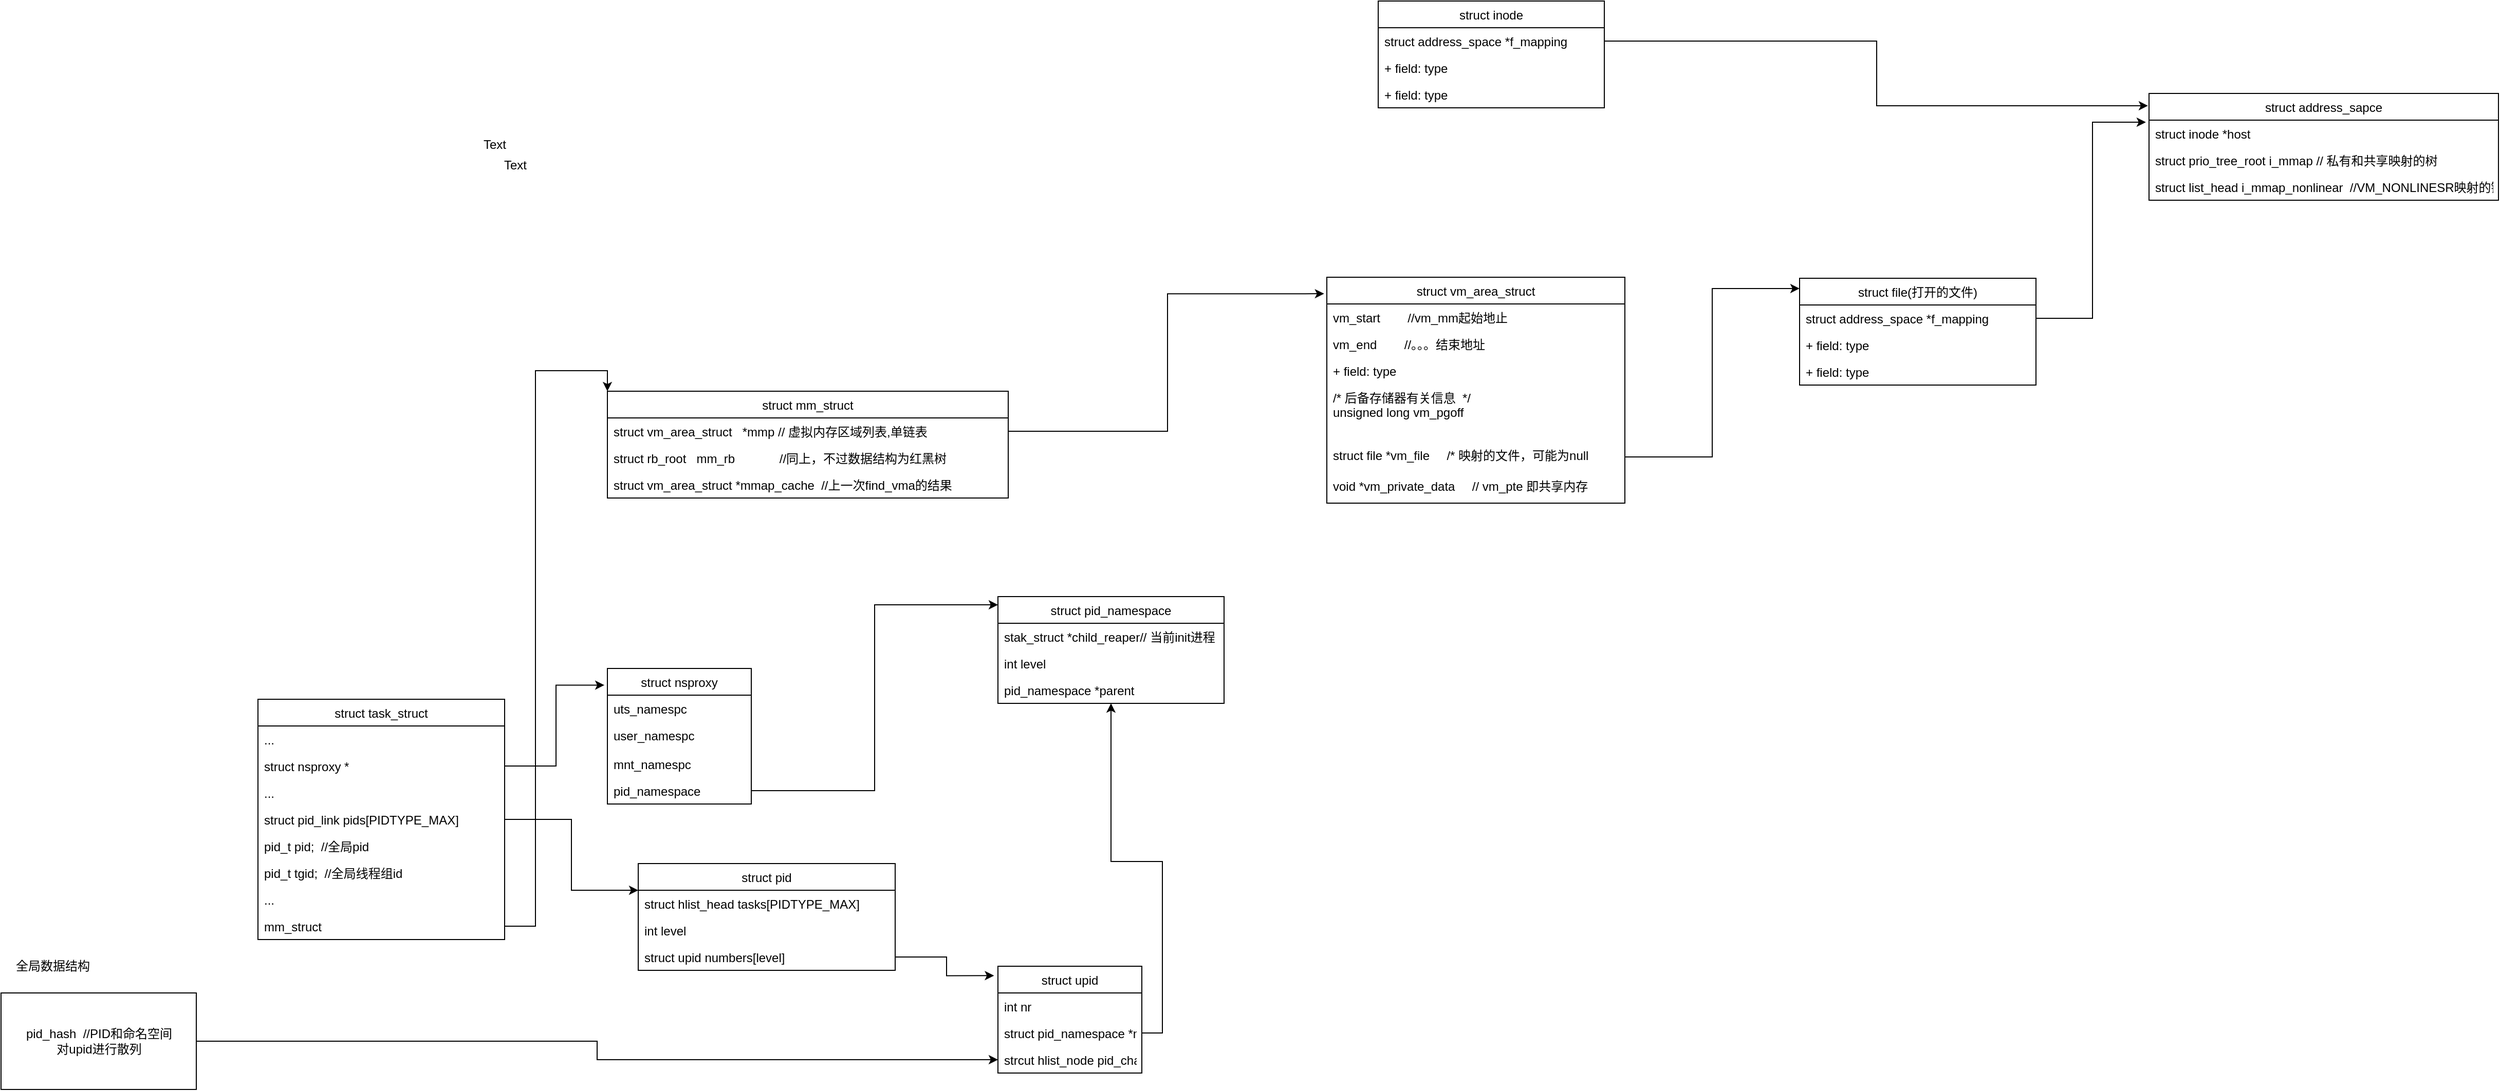 <mxfile version="13.9.7" type="github">
  <diagram id="C5RBs43oDa-KdzZeNtuy" name="Page-1">
    <mxGraphModel dx="1026" dy="5220" grid="1" gridSize="10" guides="1" tooltips="1" connect="1" arrows="1" fold="1" page="1" pageScale="1" pageWidth="3300" pageHeight="4681" math="0" shadow="0">
      <root>
        <mxCell id="WIyWlLk6GJQsqaUBKTNV-0" />
        <mxCell id="WIyWlLk6GJQsqaUBKTNV-1" parent="WIyWlLk6GJQsqaUBKTNV-0" />
        <mxCell id="dKDr6FrgK2aE0evOxe14-29" value="struct nsproxy" style="swimlane;fontStyle=0;childLayout=stackLayout;horizontal=1;startSize=26;fillColor=none;horizontalStack=0;resizeParent=1;resizeParentMax=0;resizeLast=0;collapsible=1;marginBottom=0;" parent="WIyWlLk6GJQsqaUBKTNV-1" vertex="1">
          <mxGeometry x="640" y="360" width="140" height="132" as="geometry" />
        </mxCell>
        <mxCell id="dKDr6FrgK2aE0evOxe14-30" value="uts_namespc" style="text;strokeColor=none;fillColor=none;align=left;verticalAlign=top;spacingLeft=4;spacingRight=4;overflow=hidden;rotatable=0;points=[[0,0.5],[1,0.5]];portConstraint=eastwest;" parent="dKDr6FrgK2aE0evOxe14-29" vertex="1">
          <mxGeometry y="26" width="140" height="26" as="geometry" />
        </mxCell>
        <mxCell id="dKDr6FrgK2aE0evOxe14-31" value="user_namespc" style="text;strokeColor=none;fillColor=none;align=left;verticalAlign=top;spacingLeft=4;spacingRight=4;overflow=hidden;rotatable=0;points=[[0,0.5],[1,0.5]];portConstraint=eastwest;" parent="dKDr6FrgK2aE0evOxe14-29" vertex="1">
          <mxGeometry y="52" width="140" height="28" as="geometry" />
        </mxCell>
        <mxCell id="dKDr6FrgK2aE0evOxe14-32" value="mnt_namespc" style="text;strokeColor=none;fillColor=none;align=left;verticalAlign=top;spacingLeft=4;spacingRight=4;overflow=hidden;rotatable=0;points=[[0,0.5],[1,0.5]];portConstraint=eastwest;" parent="dKDr6FrgK2aE0evOxe14-29" vertex="1">
          <mxGeometry y="80" width="140" height="26" as="geometry" />
        </mxCell>
        <mxCell id="dKDr6FrgK2aE0evOxe14-57" value="pid_namespace" style="text;strokeColor=none;fillColor=none;align=left;verticalAlign=top;spacingLeft=4;spacingRight=4;overflow=hidden;rotatable=0;points=[[0,0.5],[1,0.5]];portConstraint=eastwest;" parent="dKDr6FrgK2aE0evOxe14-29" vertex="1">
          <mxGeometry y="106" width="140" height="26" as="geometry" />
        </mxCell>
        <mxCell id="dKDr6FrgK2aE0evOxe14-36" value="struct task_struct" style="swimlane;fontStyle=0;childLayout=stackLayout;horizontal=1;startSize=26;fillColor=none;horizontalStack=0;resizeParent=1;resizeParentMax=0;resizeLast=0;collapsible=1;marginBottom=0;" parent="WIyWlLk6GJQsqaUBKTNV-1" vertex="1">
          <mxGeometry x="300" y="390" width="240" height="234" as="geometry" />
        </mxCell>
        <mxCell id="dKDr6FrgK2aE0evOxe14-37" value="..." style="text;strokeColor=none;fillColor=none;align=left;verticalAlign=top;spacingLeft=4;spacingRight=4;overflow=hidden;rotatable=0;points=[[0,0.5],[1,0.5]];portConstraint=eastwest;" parent="dKDr6FrgK2aE0evOxe14-36" vertex="1">
          <mxGeometry y="26" width="240" height="26" as="geometry" />
        </mxCell>
        <mxCell id="dKDr6FrgK2aE0evOxe14-38" value="struct nsproxy *" style="text;strokeColor=none;fillColor=none;align=left;verticalAlign=top;spacingLeft=4;spacingRight=4;overflow=hidden;rotatable=0;points=[[0,0.5],[1,0.5]];portConstraint=eastwest;" parent="dKDr6FrgK2aE0evOxe14-36" vertex="1">
          <mxGeometry y="52" width="240" height="26" as="geometry" />
        </mxCell>
        <mxCell id="dKDr6FrgK2aE0evOxe14-42" value="..." style="text;strokeColor=none;fillColor=none;align=left;verticalAlign=top;spacingLeft=4;spacingRight=4;overflow=hidden;rotatable=0;points=[[0,0.5],[1,0.5]];portConstraint=eastwest;" parent="dKDr6FrgK2aE0evOxe14-36" vertex="1">
          <mxGeometry y="78" width="240" height="26" as="geometry" />
        </mxCell>
        <mxCell id="dKDr6FrgK2aE0evOxe14-43" value="struct pid_link pids[PIDTYPE_MAX]" style="text;strokeColor=none;fillColor=none;align=left;verticalAlign=top;spacingLeft=4;spacingRight=4;overflow=hidden;rotatable=0;points=[[0,0.5],[1,0.5]];portConstraint=eastwest;" parent="dKDr6FrgK2aE0evOxe14-36" vertex="1">
          <mxGeometry y="104" width="240" height="26" as="geometry" />
        </mxCell>
        <mxCell id="dKDr6FrgK2aE0evOxe14-45" value="pid_t pid;  //全局pid" style="text;strokeColor=none;fillColor=none;align=left;verticalAlign=top;spacingLeft=4;spacingRight=4;overflow=hidden;rotatable=0;points=[[0,0.5],[1,0.5]];portConstraint=eastwest;" parent="dKDr6FrgK2aE0evOxe14-36" vertex="1">
          <mxGeometry y="130" width="240" height="26" as="geometry" />
        </mxCell>
        <mxCell id="dKDr6FrgK2aE0evOxe14-44" value="pid_t tgid;  //全局线程组id" style="text;strokeColor=none;fillColor=none;align=left;verticalAlign=top;spacingLeft=4;spacingRight=4;overflow=hidden;rotatable=0;points=[[0,0.5],[1,0.5]];portConstraint=eastwest;" parent="dKDr6FrgK2aE0evOxe14-36" vertex="1">
          <mxGeometry y="156" width="240" height="26" as="geometry" />
        </mxCell>
        <mxCell id="RFTl1F0F4lwMHIRzqbBX-0" value="..." style="text;strokeColor=none;fillColor=none;align=left;verticalAlign=top;spacingLeft=4;spacingRight=4;overflow=hidden;rotatable=0;points=[[0,0.5],[1,0.5]];portConstraint=eastwest;" vertex="1" parent="dKDr6FrgK2aE0evOxe14-36">
          <mxGeometry y="182" width="240" height="26" as="geometry" />
        </mxCell>
        <mxCell id="dKDr6FrgK2aE0evOxe14-39" value="mm_struct" style="text;strokeColor=none;fillColor=none;align=left;verticalAlign=top;spacingLeft=4;spacingRight=4;overflow=hidden;rotatable=0;points=[[0,0.5],[1,0.5]];portConstraint=eastwest;" parent="dKDr6FrgK2aE0evOxe14-36" vertex="1">
          <mxGeometry y="208" width="240" height="26" as="geometry" />
        </mxCell>
        <mxCell id="dKDr6FrgK2aE0evOxe14-40" style="edgeStyle=orthogonalEdgeStyle;rounded=0;orthogonalLoop=1;jettySize=auto;html=1;exitX=1;exitY=0.5;exitDx=0;exitDy=0;entryX=-0.021;entryY=0.123;entryDx=0;entryDy=0;entryPerimeter=0;" parent="WIyWlLk6GJQsqaUBKTNV-1" source="dKDr6FrgK2aE0evOxe14-38" target="dKDr6FrgK2aE0evOxe14-29" edge="1">
          <mxGeometry relative="1" as="geometry" />
        </mxCell>
        <mxCell id="dKDr6FrgK2aE0evOxe14-46" value="struct pid" style="swimlane;fontStyle=0;childLayout=stackLayout;horizontal=1;startSize=26;fillColor=none;horizontalStack=0;resizeParent=1;resizeParentMax=0;resizeLast=0;collapsible=1;marginBottom=0;" parent="WIyWlLk6GJQsqaUBKTNV-1" vertex="1">
          <mxGeometry x="670" y="550" width="250" height="104" as="geometry" />
        </mxCell>
        <mxCell id="dKDr6FrgK2aE0evOxe14-48" value="struct hlist_head tasks[PIDTYPE_MAX]&#xa;" style="text;strokeColor=none;fillColor=none;align=left;verticalAlign=top;spacingLeft=4;spacingRight=4;overflow=hidden;rotatable=0;points=[[0,0.5],[1,0.5]];portConstraint=eastwest;" parent="dKDr6FrgK2aE0evOxe14-46" vertex="1">
          <mxGeometry y="26" width="250" height="26" as="geometry" />
        </mxCell>
        <mxCell id="dKDr6FrgK2aE0evOxe14-54" value="int level" style="text;strokeColor=none;fillColor=none;align=left;verticalAlign=top;spacingLeft=4;spacingRight=4;overflow=hidden;rotatable=0;points=[[0,0.5],[1,0.5]];portConstraint=eastwest;" parent="dKDr6FrgK2aE0evOxe14-46" vertex="1">
          <mxGeometry y="52" width="250" height="26" as="geometry" />
        </mxCell>
        <mxCell id="dKDr6FrgK2aE0evOxe14-49" value="struct upid numbers[level]" style="text;strokeColor=none;fillColor=none;align=left;verticalAlign=top;spacingLeft=4;spacingRight=4;overflow=hidden;rotatable=0;points=[[0,0.5],[1,0.5]];portConstraint=eastwest;" parent="dKDr6FrgK2aE0evOxe14-46" vertex="1">
          <mxGeometry y="78" width="250" height="26" as="geometry" />
        </mxCell>
        <mxCell id="dKDr6FrgK2aE0evOxe14-53" style="edgeStyle=orthogonalEdgeStyle;rounded=0;orthogonalLoop=1;jettySize=auto;html=1;exitX=1;exitY=0.5;exitDx=0;exitDy=0;entryX=0;entryY=0.25;entryDx=0;entryDy=0;" parent="WIyWlLk6GJQsqaUBKTNV-1" source="dKDr6FrgK2aE0evOxe14-43" target="dKDr6FrgK2aE0evOxe14-46" edge="1">
          <mxGeometry relative="1" as="geometry" />
        </mxCell>
        <mxCell id="dKDr6FrgK2aE0evOxe14-55" value="Text" style="text;html=1;align=center;verticalAlign=middle;resizable=0;points=[];autosize=1;" parent="WIyWlLk6GJQsqaUBKTNV-1" vertex="1">
          <mxGeometry x="530" y="-140" width="40" height="20" as="geometry" />
        </mxCell>
        <mxCell id="dKDr6FrgK2aE0evOxe14-56" value="Text" style="text;html=1;align=center;verticalAlign=middle;resizable=0;points=[];autosize=1;" parent="WIyWlLk6GJQsqaUBKTNV-1" vertex="1">
          <mxGeometry x="510" y="-160" width="40" height="20" as="geometry" />
        </mxCell>
        <mxCell id="dKDr6FrgK2aE0evOxe14-58" value="struct pid_namespace" style="swimlane;fontStyle=0;childLayout=stackLayout;horizontal=1;startSize=26;fillColor=none;horizontalStack=0;resizeParent=1;resizeParentMax=0;resizeLast=0;collapsible=1;marginBottom=0;" parent="WIyWlLk6GJQsqaUBKTNV-1" vertex="1">
          <mxGeometry x="1020" y="290" width="220" height="104" as="geometry" />
        </mxCell>
        <mxCell id="dKDr6FrgK2aE0evOxe14-59" value="stak_struct *child_reaper// 当前init进程" style="text;strokeColor=none;fillColor=none;align=left;verticalAlign=top;spacingLeft=4;spacingRight=4;overflow=hidden;rotatable=0;points=[[0,0.5],[1,0.5]];portConstraint=eastwest;" parent="dKDr6FrgK2aE0evOxe14-58" vertex="1">
          <mxGeometry y="26" width="220" height="26" as="geometry" />
        </mxCell>
        <mxCell id="dKDr6FrgK2aE0evOxe14-60" value="int level" style="text;strokeColor=none;fillColor=none;align=left;verticalAlign=top;spacingLeft=4;spacingRight=4;overflow=hidden;rotatable=0;points=[[0,0.5],[1,0.5]];portConstraint=eastwest;" parent="dKDr6FrgK2aE0evOxe14-58" vertex="1">
          <mxGeometry y="52" width="220" height="26" as="geometry" />
        </mxCell>
        <mxCell id="dKDr6FrgK2aE0evOxe14-61" value="pid_namespace *parent" style="text;strokeColor=none;fillColor=none;align=left;verticalAlign=top;spacingLeft=4;spacingRight=4;overflow=hidden;rotatable=0;points=[[0,0.5],[1,0.5]];portConstraint=eastwest;" parent="dKDr6FrgK2aE0evOxe14-58" vertex="1">
          <mxGeometry y="78" width="220" height="26" as="geometry" />
        </mxCell>
        <mxCell id="dKDr6FrgK2aE0evOxe14-63" style="edgeStyle=orthogonalEdgeStyle;rounded=0;orthogonalLoop=1;jettySize=auto;html=1;exitX=1;exitY=0.5;exitDx=0;exitDy=0;entryX=0;entryY=0.077;entryDx=0;entryDy=0;entryPerimeter=0;" parent="WIyWlLk6GJQsqaUBKTNV-1" source="dKDr6FrgK2aE0evOxe14-57" target="dKDr6FrgK2aE0evOxe14-58" edge="1">
          <mxGeometry relative="1" as="geometry" />
        </mxCell>
        <mxCell id="dKDr6FrgK2aE0evOxe14-64" value="struct upid" style="swimlane;fontStyle=0;childLayout=stackLayout;horizontal=1;startSize=26;fillColor=none;horizontalStack=0;resizeParent=1;resizeParentMax=0;resizeLast=0;collapsible=1;marginBottom=0;" parent="WIyWlLk6GJQsqaUBKTNV-1" vertex="1">
          <mxGeometry x="1020" y="650" width="140" height="104" as="geometry" />
        </mxCell>
        <mxCell id="dKDr6FrgK2aE0evOxe14-65" value="int nr" style="text;strokeColor=none;fillColor=none;align=left;verticalAlign=top;spacingLeft=4;spacingRight=4;overflow=hidden;rotatable=0;points=[[0,0.5],[1,0.5]];portConstraint=eastwest;" parent="dKDr6FrgK2aE0evOxe14-64" vertex="1">
          <mxGeometry y="26" width="140" height="26" as="geometry" />
        </mxCell>
        <mxCell id="dKDr6FrgK2aE0evOxe14-66" value="struct pid_namespace *ns" style="text;strokeColor=none;fillColor=none;align=left;verticalAlign=top;spacingLeft=4;spacingRight=4;overflow=hidden;rotatable=0;points=[[0,0.5],[1,0.5]];portConstraint=eastwest;" parent="dKDr6FrgK2aE0evOxe14-64" vertex="1">
          <mxGeometry y="52" width="140" height="26" as="geometry" />
        </mxCell>
        <mxCell id="dKDr6FrgK2aE0evOxe14-67" value="strcut hlist_node pid_chain" style="text;strokeColor=none;fillColor=none;align=left;verticalAlign=top;spacingLeft=4;spacingRight=4;overflow=hidden;rotatable=0;points=[[0,0.5],[1,0.5]];portConstraint=eastwest;" parent="dKDr6FrgK2aE0evOxe14-64" vertex="1">
          <mxGeometry y="78" width="140" height="26" as="geometry" />
        </mxCell>
        <mxCell id="dKDr6FrgK2aE0evOxe14-70" style="edgeStyle=orthogonalEdgeStyle;rounded=0;orthogonalLoop=1;jettySize=auto;html=1;exitX=1;exitY=0.5;exitDx=0;exitDy=0;" parent="WIyWlLk6GJQsqaUBKTNV-1" source="dKDr6FrgK2aE0evOxe14-66" target="dKDr6FrgK2aE0evOxe14-58" edge="1">
          <mxGeometry relative="1" as="geometry" />
        </mxCell>
        <mxCell id="dKDr6FrgK2aE0evOxe14-71" style="edgeStyle=orthogonalEdgeStyle;rounded=0;orthogonalLoop=1;jettySize=auto;html=1;exitX=1;exitY=0.5;exitDx=0;exitDy=0;entryX=-0.027;entryY=0.088;entryDx=0;entryDy=0;entryPerimeter=0;" parent="WIyWlLk6GJQsqaUBKTNV-1" source="dKDr6FrgK2aE0evOxe14-49" target="dKDr6FrgK2aE0evOxe14-64" edge="1">
          <mxGeometry relative="1" as="geometry" />
        </mxCell>
        <mxCell id="dKDr6FrgK2aE0evOxe14-73" style="edgeStyle=orthogonalEdgeStyle;rounded=0;orthogonalLoop=1;jettySize=auto;html=1;exitX=1;exitY=0.5;exitDx=0;exitDy=0;entryX=0;entryY=0.5;entryDx=0;entryDy=0;" parent="WIyWlLk6GJQsqaUBKTNV-1" source="dKDr6FrgK2aE0evOxe14-72" target="dKDr6FrgK2aE0evOxe14-67" edge="1">
          <mxGeometry relative="1" as="geometry" />
        </mxCell>
        <mxCell id="dKDr6FrgK2aE0evOxe14-72" value="pid_hash &amp;nbsp;//PID和命名空间&lt;br&gt;对upid进行散列" style="html=1;" parent="WIyWlLk6GJQsqaUBKTNV-1" vertex="1">
          <mxGeometry x="50" y="676" width="190" height="94" as="geometry" />
        </mxCell>
        <mxCell id="dKDr6FrgK2aE0evOxe14-74" value="全局数据结构" style="text;html=1;align=center;verticalAlign=middle;resizable=0;points=[];autosize=1;" parent="WIyWlLk6GJQsqaUBKTNV-1" vertex="1">
          <mxGeometry x="55" y="640" width="90" height="20" as="geometry" />
        </mxCell>
        <mxCell id="RFTl1F0F4lwMHIRzqbBX-1" value="struct mm_struct" style="swimlane;fontStyle=0;childLayout=stackLayout;horizontal=1;startSize=26;fillColor=none;horizontalStack=0;resizeParent=1;resizeParentMax=0;resizeLast=0;collapsible=1;marginBottom=0;" vertex="1" parent="WIyWlLk6GJQsqaUBKTNV-1">
          <mxGeometry x="640" y="90" width="390" height="104" as="geometry" />
        </mxCell>
        <mxCell id="RFTl1F0F4lwMHIRzqbBX-2" value="struct vm_area_struct   *mmp // 虚拟内存区域列表,单链表" style="text;strokeColor=none;fillColor=none;align=left;verticalAlign=top;spacingLeft=4;spacingRight=4;overflow=hidden;rotatable=0;points=[[0,0.5],[1,0.5]];portConstraint=eastwest;" vertex="1" parent="RFTl1F0F4lwMHIRzqbBX-1">
          <mxGeometry y="26" width="390" height="26" as="geometry" />
        </mxCell>
        <mxCell id="RFTl1F0F4lwMHIRzqbBX-3" value="struct rb_root   mm_rb             //同上，不过数据结构为红黑树" style="text;strokeColor=none;fillColor=none;align=left;verticalAlign=top;spacingLeft=4;spacingRight=4;overflow=hidden;rotatable=0;points=[[0,0.5],[1,0.5]];portConstraint=eastwest;" vertex="1" parent="RFTl1F0F4lwMHIRzqbBX-1">
          <mxGeometry y="52" width="390" height="26" as="geometry" />
        </mxCell>
        <mxCell id="RFTl1F0F4lwMHIRzqbBX-4" value="struct vm_area_struct *mmap_cache  //上一次find_vma的结果 " style="text;strokeColor=none;fillColor=none;align=left;verticalAlign=top;spacingLeft=4;spacingRight=4;overflow=hidden;rotatable=0;points=[[0,0.5],[1,0.5]];portConstraint=eastwest;" vertex="1" parent="RFTl1F0F4lwMHIRzqbBX-1">
          <mxGeometry y="78" width="390" height="26" as="geometry" />
        </mxCell>
        <mxCell id="RFTl1F0F4lwMHIRzqbBX-5" style="edgeStyle=orthogonalEdgeStyle;rounded=0;orthogonalLoop=1;jettySize=auto;html=1;entryX=0;entryY=0;entryDx=0;entryDy=0;" edge="1" parent="WIyWlLk6GJQsqaUBKTNV-1" source="dKDr6FrgK2aE0evOxe14-39" target="RFTl1F0F4lwMHIRzqbBX-1">
          <mxGeometry relative="1" as="geometry">
            <Array as="points">
              <mxPoint x="570" y="611" />
              <mxPoint x="570" y="70" />
              <mxPoint x="640" y="70" />
            </Array>
          </mxGeometry>
        </mxCell>
        <mxCell id="RFTl1F0F4lwMHIRzqbBX-6" value="struct vm_area_struct" style="swimlane;fontStyle=0;childLayout=stackLayout;horizontal=1;startSize=26;fillColor=none;horizontalStack=0;resizeParent=1;resizeParentMax=0;resizeLast=0;collapsible=1;marginBottom=0;" vertex="1" parent="WIyWlLk6GJQsqaUBKTNV-1">
          <mxGeometry x="1340" y="-21" width="290" height="220" as="geometry" />
        </mxCell>
        <mxCell id="RFTl1F0F4lwMHIRzqbBX-7" value="vm_start        //vm_mm起始地止" style="text;strokeColor=none;fillColor=none;align=left;verticalAlign=top;spacingLeft=4;spacingRight=4;overflow=hidden;rotatable=0;points=[[0,0.5],[1,0.5]];portConstraint=eastwest;" vertex="1" parent="RFTl1F0F4lwMHIRzqbBX-6">
          <mxGeometry y="26" width="290" height="26" as="geometry" />
        </mxCell>
        <mxCell id="RFTl1F0F4lwMHIRzqbBX-8" value="vm_end        //。。。结束地址" style="text;strokeColor=none;fillColor=none;align=left;verticalAlign=top;spacingLeft=4;spacingRight=4;overflow=hidden;rotatable=0;points=[[0,0.5],[1,0.5]];portConstraint=eastwest;" vertex="1" parent="RFTl1F0F4lwMHIRzqbBX-6">
          <mxGeometry y="52" width="290" height="26" as="geometry" />
        </mxCell>
        <mxCell id="RFTl1F0F4lwMHIRzqbBX-10" value="+ field: type" style="text;strokeColor=none;fillColor=none;align=left;verticalAlign=top;spacingLeft=4;spacingRight=4;overflow=hidden;rotatable=0;points=[[0,0.5],[1,0.5]];portConstraint=eastwest;" vertex="1" parent="RFTl1F0F4lwMHIRzqbBX-6">
          <mxGeometry y="78" width="290" height="26" as="geometry" />
        </mxCell>
        <mxCell id="RFTl1F0F4lwMHIRzqbBX-11" value="/* 后备存储器有关信息  */&#xa;unsigned long vm_pgoff" style="text;strokeColor=none;fillColor=none;align=left;verticalAlign=top;spacingLeft=4;spacingRight=4;overflow=hidden;rotatable=0;points=[[0,0.5],[1,0.5]];portConstraint=eastwest;" vertex="1" parent="RFTl1F0F4lwMHIRzqbBX-6">
          <mxGeometry y="104" width="290" height="56" as="geometry" />
        </mxCell>
        <mxCell id="RFTl1F0F4lwMHIRzqbBX-12" value="struct file *vm_file     /* 映射的文件，可能为null" style="text;strokeColor=none;fillColor=none;align=left;verticalAlign=top;spacingLeft=4;spacingRight=4;overflow=hidden;rotatable=0;points=[[0,0.5],[1,0.5]];portConstraint=eastwest;" vertex="1" parent="RFTl1F0F4lwMHIRzqbBX-6">
          <mxGeometry y="160" width="290" height="30" as="geometry" />
        </mxCell>
        <mxCell id="RFTl1F0F4lwMHIRzqbBX-9" value="void *vm_private_data     // vm_pte 即共享内存" style="text;strokeColor=none;fillColor=none;align=left;verticalAlign=top;spacingLeft=4;spacingRight=4;overflow=hidden;rotatable=0;points=[[0,0.5],[1,0.5]];portConstraint=eastwest;" vertex="1" parent="RFTl1F0F4lwMHIRzqbBX-6">
          <mxGeometry y="190" width="290" height="30" as="geometry" />
        </mxCell>
        <mxCell id="RFTl1F0F4lwMHIRzqbBX-13" style="edgeStyle=orthogonalEdgeStyle;rounded=0;orthogonalLoop=1;jettySize=auto;html=1;exitX=1;exitY=0.5;exitDx=0;exitDy=0;entryX=-0.009;entryY=0.073;entryDx=0;entryDy=0;entryPerimeter=0;" edge="1" parent="WIyWlLk6GJQsqaUBKTNV-1" source="RFTl1F0F4lwMHIRzqbBX-2" target="RFTl1F0F4lwMHIRzqbBX-6">
          <mxGeometry relative="1" as="geometry" />
        </mxCell>
        <mxCell id="RFTl1F0F4lwMHIRzqbBX-14" value="struct file(打开的文件)" style="swimlane;fontStyle=0;childLayout=stackLayout;horizontal=1;startSize=26;fillColor=none;horizontalStack=0;resizeParent=1;resizeParentMax=0;resizeLast=0;collapsible=1;marginBottom=0;" vertex="1" parent="WIyWlLk6GJQsqaUBKTNV-1">
          <mxGeometry x="1800" y="-20" width="230" height="104" as="geometry" />
        </mxCell>
        <mxCell id="RFTl1F0F4lwMHIRzqbBX-15" value="struct address_space *f_mapping" style="text;strokeColor=none;fillColor=none;align=left;verticalAlign=top;spacingLeft=4;spacingRight=4;overflow=hidden;rotatable=0;points=[[0,0.5],[1,0.5]];portConstraint=eastwest;" vertex="1" parent="RFTl1F0F4lwMHIRzqbBX-14">
          <mxGeometry y="26" width="230" height="26" as="geometry" />
        </mxCell>
        <mxCell id="RFTl1F0F4lwMHIRzqbBX-16" value="+ field: type" style="text;strokeColor=none;fillColor=none;align=left;verticalAlign=top;spacingLeft=4;spacingRight=4;overflow=hidden;rotatable=0;points=[[0,0.5],[1,0.5]];portConstraint=eastwest;" vertex="1" parent="RFTl1F0F4lwMHIRzqbBX-14">
          <mxGeometry y="52" width="230" height="26" as="geometry" />
        </mxCell>
        <mxCell id="RFTl1F0F4lwMHIRzqbBX-17" value="+ field: type" style="text;strokeColor=none;fillColor=none;align=left;verticalAlign=top;spacingLeft=4;spacingRight=4;overflow=hidden;rotatable=0;points=[[0,0.5],[1,0.5]];portConstraint=eastwest;" vertex="1" parent="RFTl1F0F4lwMHIRzqbBX-14">
          <mxGeometry y="78" width="230" height="26" as="geometry" />
        </mxCell>
        <mxCell id="RFTl1F0F4lwMHIRzqbBX-18" style="edgeStyle=orthogonalEdgeStyle;rounded=0;orthogonalLoop=1;jettySize=auto;html=1;exitX=1;exitY=0.5;exitDx=0;exitDy=0;entryX=0;entryY=0.096;entryDx=0;entryDy=0;entryPerimeter=0;" edge="1" parent="WIyWlLk6GJQsqaUBKTNV-1" source="RFTl1F0F4lwMHIRzqbBX-12" target="RFTl1F0F4lwMHIRzqbBX-14">
          <mxGeometry relative="1" as="geometry" />
        </mxCell>
        <mxCell id="RFTl1F0F4lwMHIRzqbBX-19" value="struct inode" style="swimlane;fontStyle=0;childLayout=stackLayout;horizontal=1;startSize=26;fillColor=none;horizontalStack=0;resizeParent=1;resizeParentMax=0;resizeLast=0;collapsible=1;marginBottom=0;" vertex="1" parent="WIyWlLk6GJQsqaUBKTNV-1">
          <mxGeometry x="1390" y="-290" width="220" height="104" as="geometry" />
        </mxCell>
        <mxCell id="RFTl1F0F4lwMHIRzqbBX-20" value="struct address_space *f_mapping" style="text;strokeColor=none;fillColor=none;align=left;verticalAlign=top;spacingLeft=4;spacingRight=4;overflow=hidden;rotatable=0;points=[[0,0.5],[1,0.5]];portConstraint=eastwest;" vertex="1" parent="RFTl1F0F4lwMHIRzqbBX-19">
          <mxGeometry y="26" width="220" height="26" as="geometry" />
        </mxCell>
        <mxCell id="RFTl1F0F4lwMHIRzqbBX-21" value="+ field: type" style="text;strokeColor=none;fillColor=none;align=left;verticalAlign=top;spacingLeft=4;spacingRight=4;overflow=hidden;rotatable=0;points=[[0,0.5],[1,0.5]];portConstraint=eastwest;" vertex="1" parent="RFTl1F0F4lwMHIRzqbBX-19">
          <mxGeometry y="52" width="220" height="26" as="geometry" />
        </mxCell>
        <mxCell id="RFTl1F0F4lwMHIRzqbBX-22" value="+ field: type" style="text;strokeColor=none;fillColor=none;align=left;verticalAlign=top;spacingLeft=4;spacingRight=4;overflow=hidden;rotatable=0;points=[[0,0.5],[1,0.5]];portConstraint=eastwest;" vertex="1" parent="RFTl1F0F4lwMHIRzqbBX-19">
          <mxGeometry y="78" width="220" height="26" as="geometry" />
        </mxCell>
        <mxCell id="RFTl1F0F4lwMHIRzqbBX-23" value="struct address_sapce" style="swimlane;fontStyle=0;childLayout=stackLayout;horizontal=1;startSize=26;fillColor=none;horizontalStack=0;resizeParent=1;resizeParentMax=0;resizeLast=0;collapsible=1;marginBottom=0;" vertex="1" parent="WIyWlLk6GJQsqaUBKTNV-1">
          <mxGeometry x="2140" y="-200" width="340" height="104" as="geometry" />
        </mxCell>
        <mxCell id="RFTl1F0F4lwMHIRzqbBX-24" value="struct inode *host" style="text;strokeColor=none;fillColor=none;align=left;verticalAlign=top;spacingLeft=4;spacingRight=4;overflow=hidden;rotatable=0;points=[[0,0.5],[1,0.5]];portConstraint=eastwest;" vertex="1" parent="RFTl1F0F4lwMHIRzqbBX-23">
          <mxGeometry y="26" width="340" height="26" as="geometry" />
        </mxCell>
        <mxCell id="RFTl1F0F4lwMHIRzqbBX-25" value="struct prio_tree_root i_mmap // 私有和共享映射的树" style="text;strokeColor=none;fillColor=none;align=left;verticalAlign=top;spacingLeft=4;spacingRight=4;overflow=hidden;rotatable=0;points=[[0,0.5],[1,0.5]];portConstraint=eastwest;" vertex="1" parent="RFTl1F0F4lwMHIRzqbBX-23">
          <mxGeometry y="52" width="340" height="26" as="geometry" />
        </mxCell>
        <mxCell id="RFTl1F0F4lwMHIRzqbBX-26" value="struct list_head i_mmap_nonlinear  //VM_NONLINESR映射的链表" style="text;strokeColor=none;fillColor=none;align=left;verticalAlign=top;spacingLeft=4;spacingRight=4;overflow=hidden;rotatable=0;points=[[0,0.5],[1,0.5]];portConstraint=eastwest;" vertex="1" parent="RFTl1F0F4lwMHIRzqbBX-23">
          <mxGeometry y="78" width="340" height="26" as="geometry" />
        </mxCell>
        <mxCell id="RFTl1F0F4lwMHIRzqbBX-27" style="edgeStyle=orthogonalEdgeStyle;rounded=0;orthogonalLoop=1;jettySize=auto;html=1;exitX=1;exitY=0.5;exitDx=0;exitDy=0;entryX=-0.009;entryY=0.077;entryDx=0;entryDy=0;entryPerimeter=0;" edge="1" parent="WIyWlLk6GJQsqaUBKTNV-1" source="RFTl1F0F4lwMHIRzqbBX-15" target="RFTl1F0F4lwMHIRzqbBX-24">
          <mxGeometry relative="1" as="geometry" />
        </mxCell>
        <mxCell id="RFTl1F0F4lwMHIRzqbBX-28" style="edgeStyle=orthogonalEdgeStyle;rounded=0;orthogonalLoop=1;jettySize=auto;html=1;exitX=1;exitY=0.5;exitDx=0;exitDy=0;entryX=-0.003;entryY=0.115;entryDx=0;entryDy=0;entryPerimeter=0;" edge="1" parent="WIyWlLk6GJQsqaUBKTNV-1" source="RFTl1F0F4lwMHIRzqbBX-20" target="RFTl1F0F4lwMHIRzqbBX-23">
          <mxGeometry relative="1" as="geometry" />
        </mxCell>
      </root>
    </mxGraphModel>
  </diagram>
</mxfile>
